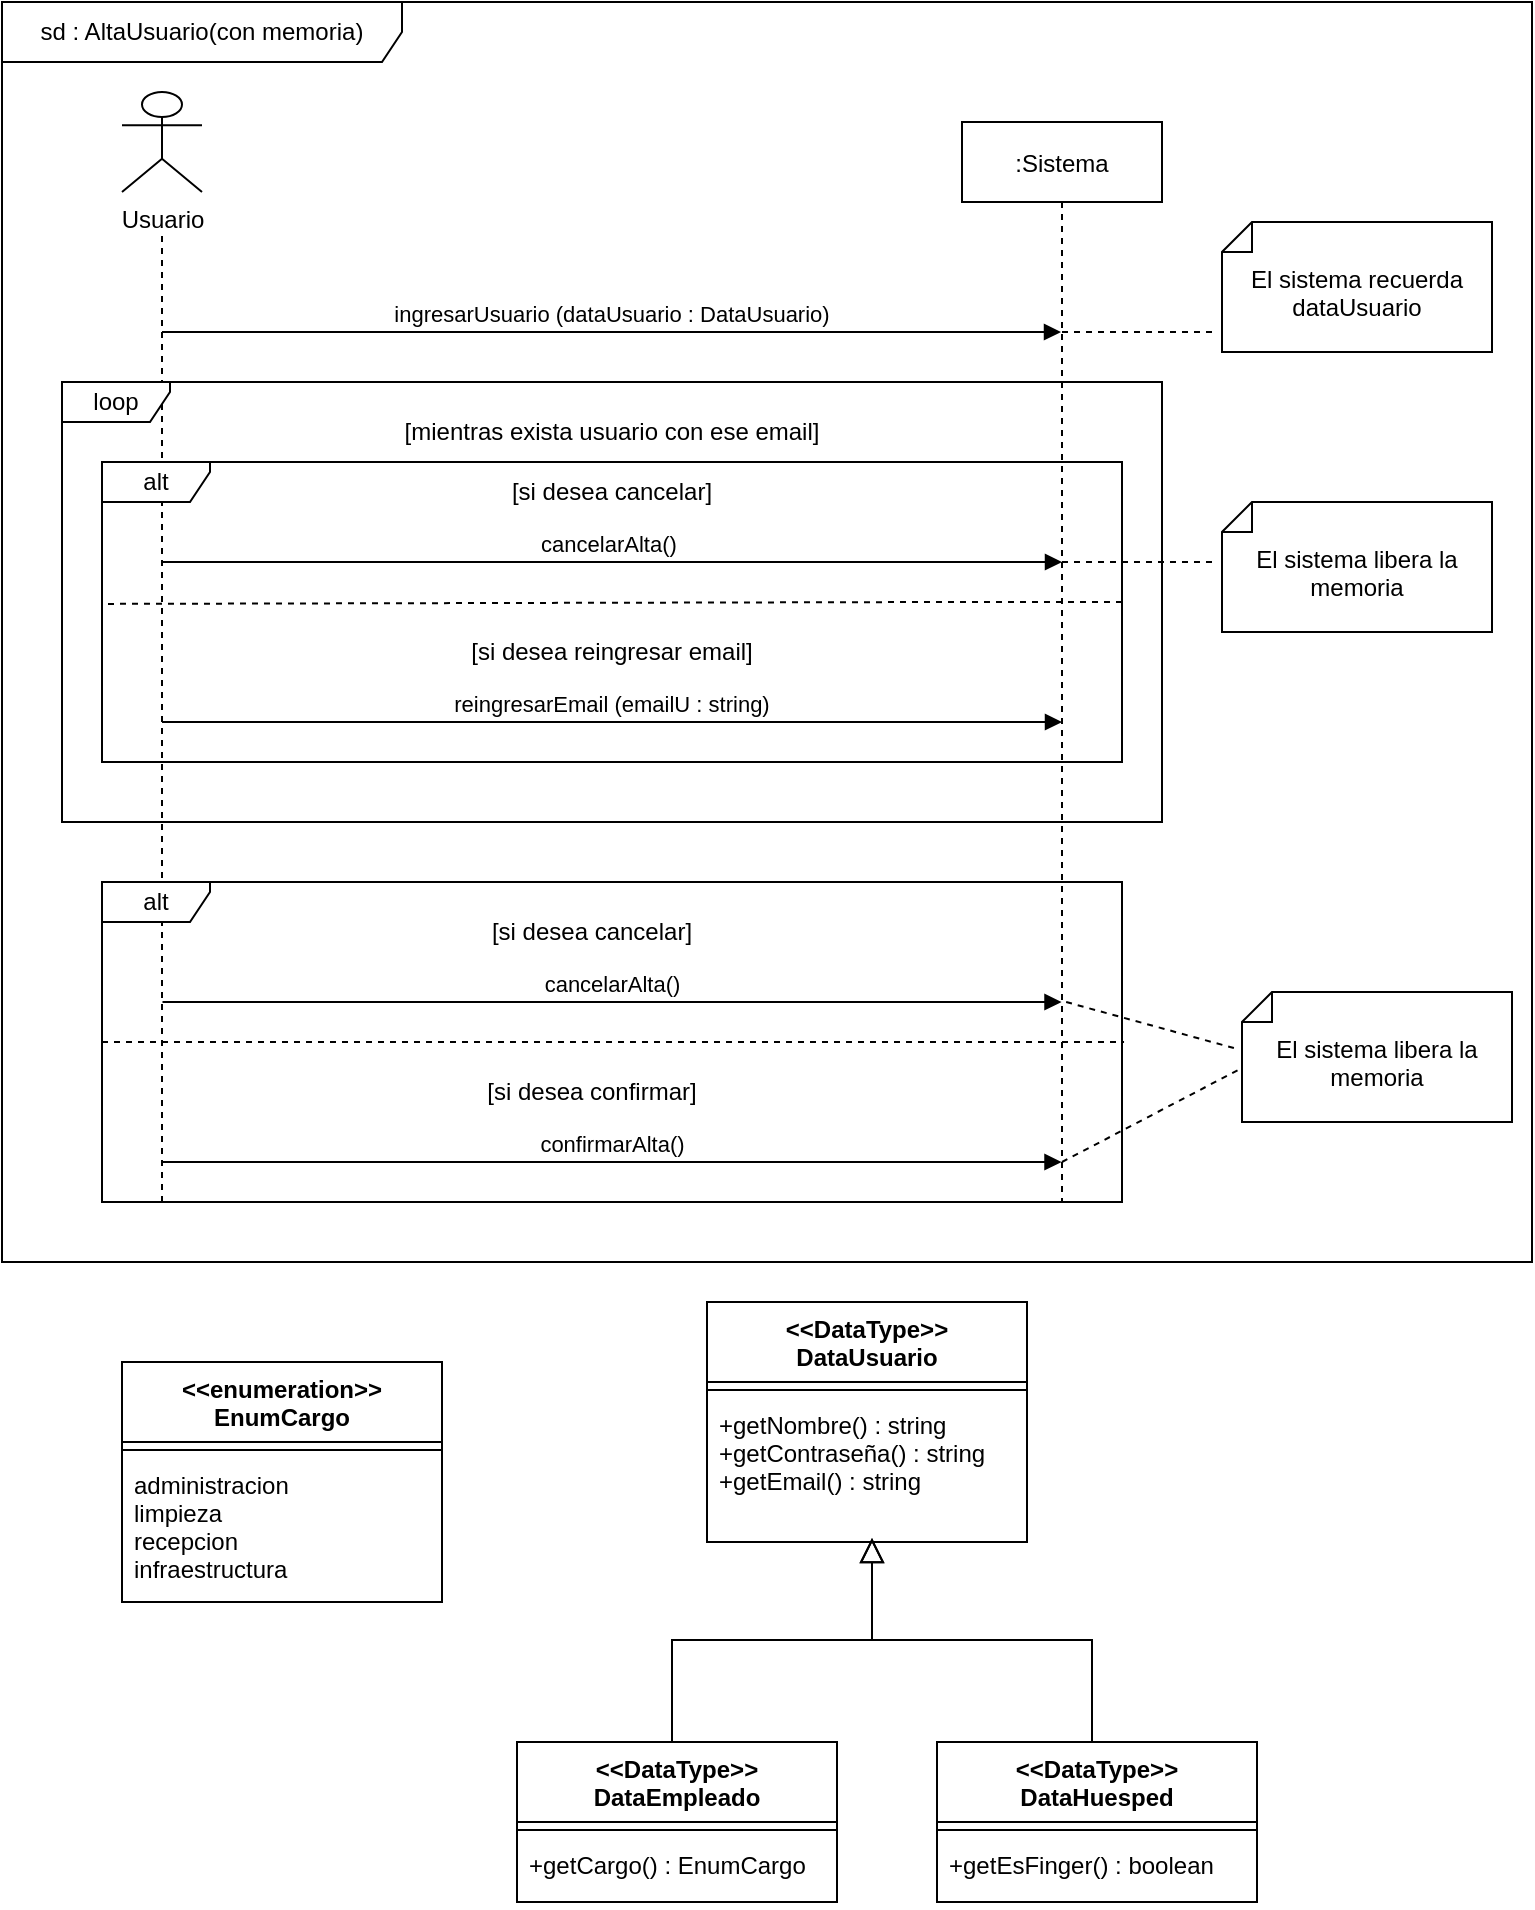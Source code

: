 <mxfile version="17.4.2" type="device"><diagram id="kgpKYQtTHZ0yAKxKKP6v" name="Page-1"><mxGraphModel dx="1114" dy="1935" grid="1" gridSize="10" guides="1" tooltips="1" connect="1" arrows="1" fold="1" page="1" pageScale="1" pageWidth="850" pageHeight="1100" math="0" shadow="0"><root><mxCell id="0"/><mxCell id="1" parent="0"/><mxCell id="2y1apl1_JLmHSN7KxXdT-1" value=":Sistema" style="shape=umlLifeline;perimeter=lifelinePerimeter;container=1;collapsible=0;recursiveResize=0;rounded=0;shadow=0;strokeWidth=1;" vertex="1" parent="1"><mxGeometry x="530" y="-970" width="100" height="540" as="geometry"/></mxCell><mxCell id="2y1apl1_JLmHSN7KxXdT-3" value="Usuario" style="shape=umlActor;verticalLabelPosition=bottom;verticalAlign=top;html=1;shadow=0;" vertex="1" parent="1"><mxGeometry x="110" y="-985" width="40" height="50" as="geometry"/></mxCell><mxCell id="2y1apl1_JLmHSN7KxXdT-4" value="" style="endArrow=none;dashed=1;html=1;rounded=0;" edge="1" parent="1"><mxGeometry width="50" height="50" relative="1" as="geometry"><mxPoint x="130" y="-430" as="sourcePoint"/><mxPoint x="130" y="-915" as="targetPoint"/></mxGeometry></mxCell><mxCell id="2y1apl1_JLmHSN7KxXdT-7" value="ingresarUsuario (dataUsuario : DataUsuario)" style="verticalAlign=bottom;endArrow=block;shadow=0;strokeWidth=1;" edge="1" parent="1" target="2y1apl1_JLmHSN7KxXdT-1"><mxGeometry relative="1" as="geometry"><mxPoint x="130" y="-865" as="sourcePoint"/><mxPoint x="639.5" y="-865.0" as="targetPoint"/></mxGeometry></mxCell><mxCell id="2y1apl1_JLmHSN7KxXdT-8" value="cancelarAlta() " style="verticalAlign=bottom;endArrow=block;shadow=0;strokeWidth=1;" edge="1" parent="1"><mxGeometry relative="1" as="geometry"><mxPoint x="130" y="-750" as="sourcePoint"/><mxPoint x="580" y="-750" as="targetPoint"/></mxGeometry></mxCell><mxCell id="2y1apl1_JLmHSN7KxXdT-9" value="sd : AltaUsuario(con memoria)" style="shape=umlFrame;whiteSpace=wrap;html=1;width=200;height=30;" vertex="1" parent="1"><mxGeometry x="50" y="-1030" width="765" height="630" as="geometry"/></mxCell><mxCell id="2y1apl1_JLmHSN7KxXdT-10" value="El sistema libera la memoria" style="shape=note2;boundedLbl=1;whiteSpace=wrap;html=1;size=15;verticalAlign=top;align=center;flipV=0;flipH=1;" vertex="1" parent="1"><mxGeometry x="660" y="-780" width="135" height="65" as="geometry"/></mxCell><mxCell id="2y1apl1_JLmHSN7KxXdT-12" value="El sistema recuerda dataUsuario" style="shape=note2;boundedLbl=1;whiteSpace=wrap;html=1;size=15;verticalAlign=top;align=center;flipV=0;flipH=1;" vertex="1" parent="1"><mxGeometry x="660" y="-920" width="135" height="65" as="geometry"/></mxCell><mxCell id="2y1apl1_JLmHSN7KxXdT-15" value="" style="endArrow=none;dashed=1;html=1;rounded=0;entryX=1.019;entryY=0.846;entryDx=0;entryDy=0;entryPerimeter=0;" edge="1" parent="1" source="2y1apl1_JLmHSN7KxXdT-1" target="2y1apl1_JLmHSN7KxXdT-12"><mxGeometry width="50" height="50" relative="1" as="geometry"><mxPoint x="590" y="-740" as="sourcePoint"/><mxPoint x="640" y="-790" as="targetPoint"/></mxGeometry></mxCell><mxCell id="2y1apl1_JLmHSN7KxXdT-16" value="" style="endArrow=none;dashed=1;html=1;rounded=0;entryX=1.015;entryY=0.462;entryDx=0;entryDy=0;entryPerimeter=0;" edge="1" parent="1" source="2y1apl1_JLmHSN7KxXdT-1" target="2y1apl1_JLmHSN7KxXdT-10"><mxGeometry width="50" height="50" relative="1" as="geometry"><mxPoint x="610" y="-720" as="sourcePoint"/><mxPoint x="640" y="-750" as="targetPoint"/><Array as="points"><mxPoint x="610" y="-750"/></Array></mxGeometry></mxCell><mxCell id="2y1apl1_JLmHSN7KxXdT-17" value="&lt;&lt;enumeration&gt;&gt;&#10;EnumCargo" style="swimlane;fontStyle=1;align=center;verticalAlign=top;childLayout=stackLayout;horizontal=1;startSize=40;horizontalStack=0;resizeParent=1;resizeParentMax=0;resizeLast=0;collapsible=1;marginBottom=0;" vertex="1" parent="1"><mxGeometry x="110" y="-350" width="160" height="120" as="geometry"><mxRectangle x="340" y="360" width="100" height="26" as="alternateBounds"/></mxGeometry></mxCell><mxCell id="2y1apl1_JLmHSN7KxXdT-18" value="" style="line;strokeWidth=1;fillColor=none;align=left;verticalAlign=middle;spacingTop=-1;spacingLeft=3;spacingRight=3;rotatable=0;labelPosition=right;points=[];portConstraint=eastwest;" vertex="1" parent="2y1apl1_JLmHSN7KxXdT-17"><mxGeometry y="40" width="160" height="8" as="geometry"/></mxCell><mxCell id="2y1apl1_JLmHSN7KxXdT-19" value="administracion&#10;limpieza&#10;recepcion&#10;infraestructura" style="text;strokeColor=none;fillColor=none;align=left;verticalAlign=top;spacingLeft=4;spacingRight=4;overflow=hidden;rotatable=0;points=[[0,0.5],[1,0.5]];portConstraint=eastwest;" vertex="1" parent="2y1apl1_JLmHSN7KxXdT-17"><mxGeometry y="48" width="160" height="72" as="geometry"/></mxCell><mxCell id="2y1apl1_JLmHSN7KxXdT-23" value="loop" style="shape=umlFrame;whiteSpace=wrap;html=1;width=54;height=20;" vertex="1" parent="1"><mxGeometry x="80" y="-840" width="550" height="220" as="geometry"/></mxCell><mxCell id="2y1apl1_JLmHSN7KxXdT-24" value="[mientras exista usuario con ese email]" style="text;html=1;strokeColor=none;fillColor=none;align=center;verticalAlign=middle;whiteSpace=wrap;rounded=0;" vertex="1" parent="1"><mxGeometry x="240" y="-830" width="230" height="30" as="geometry"/></mxCell><mxCell id="2y1apl1_JLmHSN7KxXdT-26" value="[si desea cancelar]" style="text;html=1;strokeColor=none;fillColor=none;align=center;verticalAlign=middle;whiteSpace=wrap;rounded=0;" vertex="1" parent="1"><mxGeometry x="240" y="-800" width="230" height="30" as="geometry"/></mxCell><mxCell id="2y1apl1_JLmHSN7KxXdT-27" value="[si desea reingresar email]" style="text;html=1;strokeColor=none;fillColor=none;align=center;verticalAlign=middle;whiteSpace=wrap;rounded=0;" vertex="1" parent="1"><mxGeometry x="240" y="-720" width="230" height="30" as="geometry"/></mxCell><mxCell id="2y1apl1_JLmHSN7KxXdT-28" value="reingresarEmail (emailU : string)" style="verticalAlign=bottom;endArrow=block;shadow=0;strokeWidth=1;" edge="1" parent="1"><mxGeometry relative="1" as="geometry"><mxPoint x="130" y="-670" as="sourcePoint"/><mxPoint x="580" y="-670" as="targetPoint"/></mxGeometry></mxCell><mxCell id="2y1apl1_JLmHSN7KxXdT-25" value="alt" style="shape=umlFrame;whiteSpace=wrap;html=1;width=54;height=20;" vertex="1" parent="1"><mxGeometry x="100" y="-800" width="510" height="150" as="geometry"/></mxCell><mxCell id="2y1apl1_JLmHSN7KxXdT-32" value="" style="endArrow=none;dashed=1;html=1;rounded=0;entryX=0.002;entryY=0.473;entryDx=0;entryDy=0;entryPerimeter=0;" edge="1" parent="1" target="2y1apl1_JLmHSN7KxXdT-25"><mxGeometry width="50" height="50" relative="1" as="geometry"><mxPoint x="610" y="-730" as="sourcePoint"/><mxPoint x="460" y="-770" as="targetPoint"/><Array as="points"><mxPoint x="520" y="-730"/></Array></mxGeometry></mxCell><mxCell id="2y1apl1_JLmHSN7KxXdT-33" value="alt" style="shape=umlFrame;whiteSpace=wrap;html=1;width=54;height=20;" vertex="1" parent="1"><mxGeometry x="100" y="-590" width="510" height="160" as="geometry"/></mxCell><mxCell id="2y1apl1_JLmHSN7KxXdT-34" value="cancelarAlta()" style="verticalAlign=bottom;endArrow=block;shadow=0;strokeWidth=1;" edge="1" parent="1"><mxGeometry relative="1" as="geometry"><mxPoint x="130.25" y="-530" as="sourcePoint"/><mxPoint x="579.75" y="-530" as="targetPoint"/></mxGeometry></mxCell><mxCell id="2y1apl1_JLmHSN7KxXdT-35" value="[si desea cancelar]" style="text;html=1;strokeColor=none;fillColor=none;align=center;verticalAlign=middle;whiteSpace=wrap;rounded=0;" vertex="1" parent="1"><mxGeometry x="230" y="-580" width="230" height="30" as="geometry"/></mxCell><mxCell id="2y1apl1_JLmHSN7KxXdT-36" value="[si desea confirmar]" style="text;html=1;strokeColor=none;fillColor=none;align=center;verticalAlign=middle;whiteSpace=wrap;rounded=0;" vertex="1" parent="1"><mxGeometry x="230" y="-500" width="230" height="30" as="geometry"/></mxCell><mxCell id="2y1apl1_JLmHSN7KxXdT-37" value="confirmarAlta()" style="verticalAlign=bottom;endArrow=block;shadow=0;strokeWidth=1;" edge="1" parent="1"><mxGeometry relative="1" as="geometry"><mxPoint x="130.25" y="-450" as="sourcePoint"/><mxPoint x="579.75" y="-450" as="targetPoint"/></mxGeometry></mxCell><mxCell id="2y1apl1_JLmHSN7KxXdT-38" value="El sistema libera la memoria" style="shape=note2;boundedLbl=1;whiteSpace=wrap;html=1;size=15;verticalAlign=top;align=center;flipV=0;flipH=1;" vertex="1" parent="1"><mxGeometry x="670" y="-535" width="135" height="65" as="geometry"/></mxCell><mxCell id="2y1apl1_JLmHSN7KxXdT-39" value="" style="endArrow=none;dashed=1;html=1;rounded=0;entryX=1.002;entryY=0.5;entryDx=0;entryDy=0;entryPerimeter=0;" edge="1" parent="1" target="2y1apl1_JLmHSN7KxXdT-33"><mxGeometry width="50" height="50" relative="1" as="geometry"><mxPoint x="100" y="-510" as="sourcePoint"/><mxPoint x="150" y="-560" as="targetPoint"/></mxGeometry></mxCell><mxCell id="2y1apl1_JLmHSN7KxXdT-40" value="" style="endArrow=none;dashed=1;html=1;rounded=0;entryX=1.03;entryY=0.431;entryDx=0;entryDy=0;entryPerimeter=0;" edge="1" parent="1" target="2y1apl1_JLmHSN7KxXdT-38"><mxGeometry width="50" height="50" relative="1" as="geometry"><mxPoint x="582.07" y="-530" as="sourcePoint"/><mxPoint x="660.005" y="-530" as="targetPoint"/></mxGeometry></mxCell><mxCell id="2y1apl1_JLmHSN7KxXdT-41" value="" style="endArrow=none;dashed=1;html=1;rounded=0;" edge="1" parent="1"><mxGeometry width="50" height="50" relative="1" as="geometry"><mxPoint x="580" y="-450" as="sourcePoint"/><mxPoint x="670" y="-497" as="targetPoint"/></mxGeometry></mxCell><mxCell id="2y1apl1_JLmHSN7KxXdT-54" value="" style="endArrow=block;endSize=10;endFill=0;shadow=0;strokeWidth=1;rounded=0;edgeStyle=elbowEdgeStyle;elbow=vertical;" edge="1" parent="1"><mxGeometry width="160" relative="1" as="geometry"><mxPoint x="385" y="-160" as="sourcePoint"/><mxPoint x="485" y="-262" as="targetPoint"/></mxGeometry></mxCell><mxCell id="2y1apl1_JLmHSN7KxXdT-58" value="" style="endArrow=block;endSize=10;endFill=0;shadow=0;strokeWidth=1;rounded=0;edgeStyle=elbowEdgeStyle;elbow=vertical;" edge="1" parent="1"><mxGeometry width="160" relative="1" as="geometry"><mxPoint x="595" y="-160" as="sourcePoint"/><mxPoint x="485" y="-262" as="targetPoint"/></mxGeometry></mxCell><mxCell id="2y1apl1_JLmHSN7KxXdT-59" value="&lt;&lt;DataType&gt;&gt;&#10;DataUsuario" style="swimlane;fontStyle=1;align=center;verticalAlign=top;childLayout=stackLayout;horizontal=1;startSize=40;horizontalStack=0;resizeParent=1;resizeParentMax=0;resizeLast=0;collapsible=1;marginBottom=0;" vertex="1" parent="1"><mxGeometry x="402.5" y="-380" width="160" height="120" as="geometry"><mxRectangle x="340" y="360" width="100" height="26" as="alternateBounds"/></mxGeometry></mxCell><mxCell id="2y1apl1_JLmHSN7KxXdT-60" value="" style="line;strokeWidth=1;fillColor=none;align=left;verticalAlign=middle;spacingTop=-1;spacingLeft=3;spacingRight=3;rotatable=0;labelPosition=right;points=[];portConstraint=eastwest;" vertex="1" parent="2y1apl1_JLmHSN7KxXdT-59"><mxGeometry y="40" width="160" height="8" as="geometry"/></mxCell><mxCell id="2y1apl1_JLmHSN7KxXdT-61" value="+getNombre() : string&#10;+getContraseña() : string&#10;+getEmail() : string" style="text;strokeColor=none;fillColor=none;align=left;verticalAlign=top;spacingLeft=4;spacingRight=4;overflow=hidden;rotatable=0;points=[[0,0.5],[1,0.5]];portConstraint=eastwest;" vertex="1" parent="2y1apl1_JLmHSN7KxXdT-59"><mxGeometry y="48" width="160" height="72" as="geometry"/></mxCell><mxCell id="2y1apl1_JLmHSN7KxXdT-62" value="&lt;&lt;DataType&gt;&gt;&#10;DataEmpleado" style="swimlane;fontStyle=1;align=center;verticalAlign=top;childLayout=stackLayout;horizontal=1;startSize=40;horizontalStack=0;resizeParent=1;resizeParentMax=0;resizeLast=0;collapsible=1;marginBottom=0;" vertex="1" parent="1"><mxGeometry x="307.5" y="-160" width="160" height="80" as="geometry"><mxRectangle x="340" y="360" width="100" height="26" as="alternateBounds"/></mxGeometry></mxCell><mxCell id="2y1apl1_JLmHSN7KxXdT-63" value="" style="line;strokeWidth=1;fillColor=none;align=left;verticalAlign=middle;spacingTop=-1;spacingLeft=3;spacingRight=3;rotatable=0;labelPosition=right;points=[];portConstraint=eastwest;" vertex="1" parent="2y1apl1_JLmHSN7KxXdT-62"><mxGeometry y="40" width="160" height="8" as="geometry"/></mxCell><mxCell id="2y1apl1_JLmHSN7KxXdT-64" value="+getCargo() : EnumCargo" style="text;strokeColor=none;fillColor=none;align=left;verticalAlign=top;spacingLeft=4;spacingRight=4;overflow=hidden;rotatable=0;points=[[0,0.5],[1,0.5]];portConstraint=eastwest;" vertex="1" parent="2y1apl1_JLmHSN7KxXdT-62"><mxGeometry y="48" width="160" height="32" as="geometry"/></mxCell><mxCell id="2y1apl1_JLmHSN7KxXdT-65" value="&lt;&lt;DataType&gt;&gt;&#10;DataHuesped" style="swimlane;fontStyle=1;align=center;verticalAlign=top;childLayout=stackLayout;horizontal=1;startSize=40;horizontalStack=0;resizeParent=1;resizeParentMax=0;resizeLast=0;collapsible=1;marginBottom=0;" vertex="1" parent="1"><mxGeometry x="517.5" y="-160" width="160" height="80" as="geometry"><mxRectangle x="340" y="360" width="100" height="26" as="alternateBounds"/></mxGeometry></mxCell><mxCell id="2y1apl1_JLmHSN7KxXdT-66" value="" style="line;strokeWidth=1;fillColor=none;align=left;verticalAlign=middle;spacingTop=-1;spacingLeft=3;spacingRight=3;rotatable=0;labelPosition=right;points=[];portConstraint=eastwest;" vertex="1" parent="2y1apl1_JLmHSN7KxXdT-65"><mxGeometry y="40" width="160" height="8" as="geometry"/></mxCell><mxCell id="2y1apl1_JLmHSN7KxXdT-67" value="+getEsFinger() : boolean" style="text;strokeColor=none;fillColor=none;align=left;verticalAlign=top;spacingLeft=4;spacingRight=4;overflow=hidden;rotatable=0;points=[[0,0.5],[1,0.5]];portConstraint=eastwest;" vertex="1" parent="2y1apl1_JLmHSN7KxXdT-65"><mxGeometry y="48" width="160" height="32" as="geometry"/></mxCell></root></mxGraphModel></diagram></mxfile>